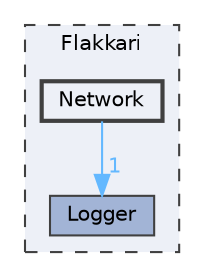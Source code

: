 digraph "Flakkari/Network"
{
 // LATEX_PDF_SIZE
  bgcolor="transparent";
  edge [fontname=Helvetica,fontsize=10,labelfontname=Helvetica,labelfontsize=10];
  node [fontname=Helvetica,fontsize=10,shape=box,height=0.2,width=0.4];
  compound=true
  subgraph clusterdir_7252f805497af2c98d8ae536646df97b {
    graph [ bgcolor="#edf0f7", pencolor="grey25", label="Flakkari", fontname=Helvetica,fontsize=10 style="filled,dashed", URL="dir_7252f805497af2c98d8ae536646df97b.html",tooltip=""]
  dir_45889462d704ec0e5c2ce024817bc167 [label="Logger", fillcolor="#a2b4d6", color="grey25", style="filled", URL="dir_45889462d704ec0e5c2ce024817bc167.html",tooltip=""];
  dir_dc3bc5b104a4f9709e6dd6d8ef9cb2d5 [label="Network", fillcolor="#edf0f7", color="grey25", style="filled,bold", URL="dir_dc3bc5b104a4f9709e6dd6d8ef9cb2d5.html",tooltip=""];
  }
  dir_dc3bc5b104a4f9709e6dd6d8ef9cb2d5->dir_45889462d704ec0e5c2ce024817bc167 [headlabel="1", labeldistance=1.5 headhref="dir_000013_000011.html" href="dir_000013_000011.html" color="steelblue1" fontcolor="steelblue1"];
}
